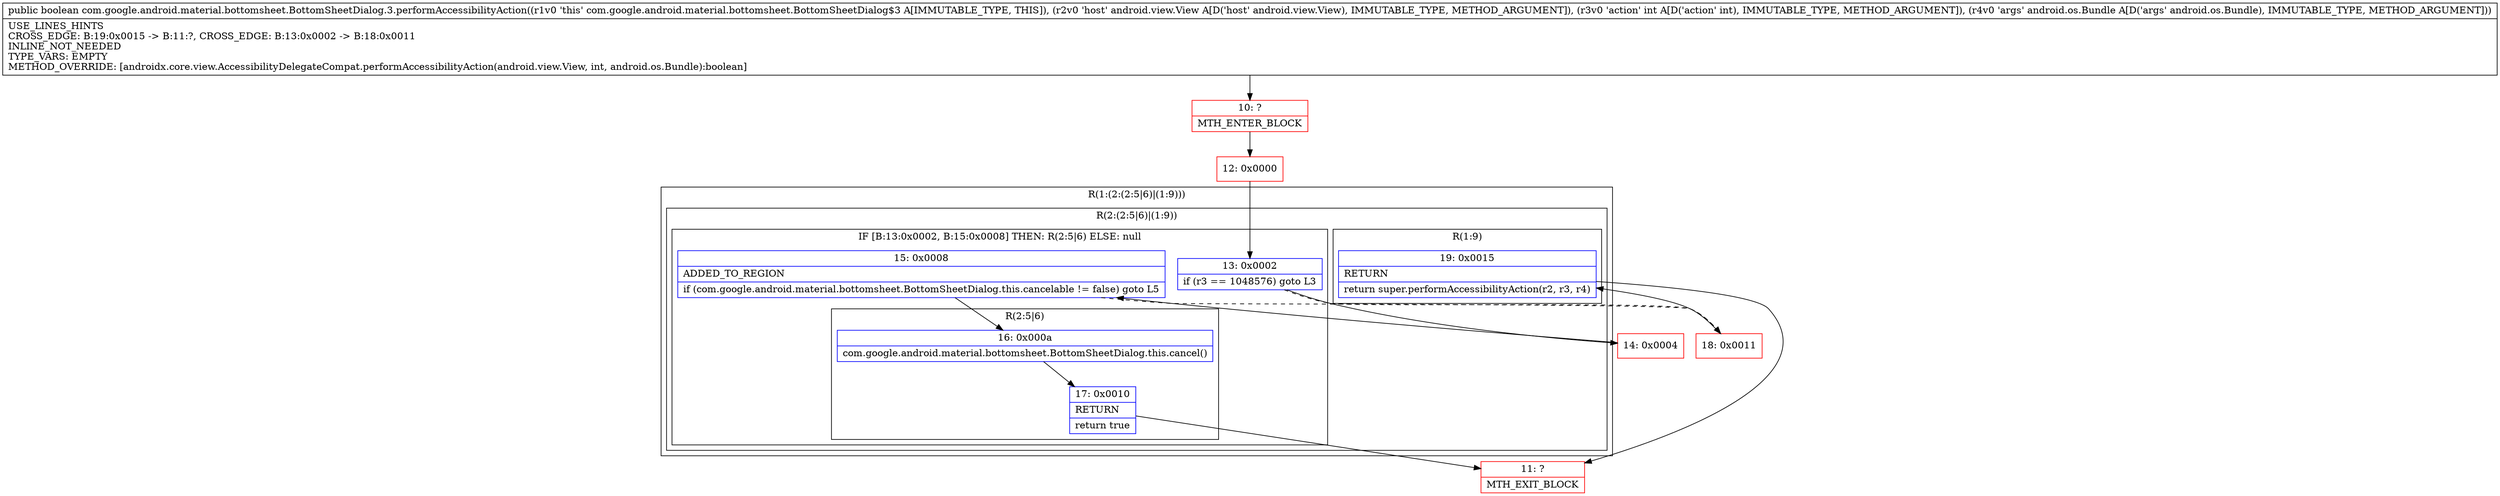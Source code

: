 digraph "CFG forcom.google.android.material.bottomsheet.BottomSheetDialog.3.performAccessibilityAction(Landroid\/view\/View;ILandroid\/os\/Bundle;)Z" {
subgraph cluster_Region_421597579 {
label = "R(1:(2:(2:5|6)|(1:9)))";
node [shape=record,color=blue];
subgraph cluster_Region_745549634 {
label = "R(2:(2:5|6)|(1:9))";
node [shape=record,color=blue];
subgraph cluster_IfRegion_434313825 {
label = "IF [B:13:0x0002, B:15:0x0008] THEN: R(2:5|6) ELSE: null";
node [shape=record,color=blue];
Node_13 [shape=record,label="{13\:\ 0x0002|if (r3 == 1048576) goto L3\l}"];
Node_15 [shape=record,label="{15\:\ 0x0008|ADDED_TO_REGION\l|if (com.google.android.material.bottomsheet.BottomSheetDialog.this.cancelable != false) goto L5\l}"];
subgraph cluster_Region_105133014 {
label = "R(2:5|6)";
node [shape=record,color=blue];
Node_16 [shape=record,label="{16\:\ 0x000a|com.google.android.material.bottomsheet.BottomSheetDialog.this.cancel()\l}"];
Node_17 [shape=record,label="{17\:\ 0x0010|RETURN\l|return true\l}"];
}
}
subgraph cluster_Region_393795548 {
label = "R(1:9)";
node [shape=record,color=blue];
Node_19 [shape=record,label="{19\:\ 0x0015|RETURN\l|return super.performAccessibilityAction(r2, r3, r4)\l}"];
}
}
}
Node_10 [shape=record,color=red,label="{10\:\ ?|MTH_ENTER_BLOCK\l}"];
Node_12 [shape=record,color=red,label="{12\:\ 0x0000}"];
Node_14 [shape=record,color=red,label="{14\:\ 0x0004}"];
Node_11 [shape=record,color=red,label="{11\:\ ?|MTH_EXIT_BLOCK\l}"];
Node_18 [shape=record,color=red,label="{18\:\ 0x0011}"];
MethodNode[shape=record,label="{public boolean com.google.android.material.bottomsheet.BottomSheetDialog.3.performAccessibilityAction((r1v0 'this' com.google.android.material.bottomsheet.BottomSheetDialog$3 A[IMMUTABLE_TYPE, THIS]), (r2v0 'host' android.view.View A[D('host' android.view.View), IMMUTABLE_TYPE, METHOD_ARGUMENT]), (r3v0 'action' int A[D('action' int), IMMUTABLE_TYPE, METHOD_ARGUMENT]), (r4v0 'args' android.os.Bundle A[D('args' android.os.Bundle), IMMUTABLE_TYPE, METHOD_ARGUMENT]))  | USE_LINES_HINTS\lCROSS_EDGE: B:19:0x0015 \-\> B:11:?, CROSS_EDGE: B:13:0x0002 \-\> B:18:0x0011\lINLINE_NOT_NEEDED\lTYPE_VARS: EMPTY\lMETHOD_OVERRIDE: [androidx.core.view.AccessibilityDelegateCompat.performAccessibilityAction(android.view.View, int, android.os.Bundle):boolean]\l}"];
MethodNode -> Node_10;Node_13 -> Node_14;
Node_13 -> Node_18[style=dashed];
Node_15 -> Node_16;
Node_15 -> Node_18[style=dashed];
Node_16 -> Node_17;
Node_17 -> Node_11;
Node_19 -> Node_11;
Node_10 -> Node_12;
Node_12 -> Node_13;
Node_14 -> Node_15;
Node_18 -> Node_19;
}

